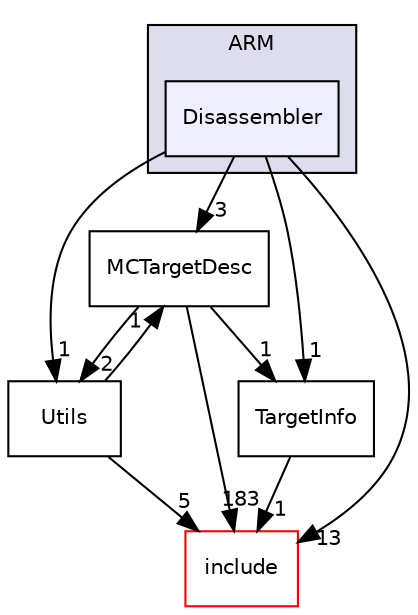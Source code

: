 digraph "lib/Target/ARM/Disassembler" {
  bgcolor=transparent;
  compound=true
  node [ fontsize="10", fontname="Helvetica"];
  edge [ labelfontsize="10", labelfontname="Helvetica"];
  subgraph clusterdir_4394675d1fa84070817ace1e93b57e8a {
    graph [ bgcolor="#ddddee", pencolor="black", label="ARM" fontname="Helvetica", fontsize="10", URL="dir_4394675d1fa84070817ace1e93b57e8a.html"]
  dir_9284bacc593f864a459203e09e618af5 [shape=box, label="Disassembler", style="filled", fillcolor="#eeeeff", pencolor="black", URL="dir_9284bacc593f864a459203e09e618af5.html"];
  }
  dir_01936f0ac99a25b61f7f8770fcd2356f [shape=box label="MCTargetDesc" URL="dir_01936f0ac99a25b61f7f8770fcd2356f.html"];
  dir_4e37b6fde532b2a91802f4c74b8b2743 [shape=box label="Utils" URL="dir_4e37b6fde532b2a91802f4c74b8b2743.html"];
  dir_d44c64559bbebec7f509842c48db8b23 [shape=box label="include" color="red" URL="dir_d44c64559bbebec7f509842c48db8b23.html"];
  dir_e74ffd2db7d0965c485dd377d7fa07ac [shape=box label="TargetInfo" URL="dir_e74ffd2db7d0965c485dd377d7fa07ac.html"];
  dir_01936f0ac99a25b61f7f8770fcd2356f->dir_4e37b6fde532b2a91802f4c74b8b2743 [headlabel="2", labeldistance=1.5 headhref="dir_000115_000117.html"];
  dir_01936f0ac99a25b61f7f8770fcd2356f->dir_d44c64559bbebec7f509842c48db8b23 [headlabel="183", labeldistance=1.5 headhref="dir_000115_000001.html"];
  dir_01936f0ac99a25b61f7f8770fcd2356f->dir_e74ffd2db7d0965c485dd377d7fa07ac [headlabel="1", labeldistance=1.5 headhref="dir_000115_000116.html"];
  dir_9284bacc593f864a459203e09e618af5->dir_01936f0ac99a25b61f7f8770fcd2356f [headlabel="3", labeldistance=1.5 headhref="dir_000114_000115.html"];
  dir_9284bacc593f864a459203e09e618af5->dir_4e37b6fde532b2a91802f4c74b8b2743 [headlabel="1", labeldistance=1.5 headhref="dir_000114_000117.html"];
  dir_9284bacc593f864a459203e09e618af5->dir_d44c64559bbebec7f509842c48db8b23 [headlabel="13", labeldistance=1.5 headhref="dir_000114_000001.html"];
  dir_9284bacc593f864a459203e09e618af5->dir_e74ffd2db7d0965c485dd377d7fa07ac [headlabel="1", labeldistance=1.5 headhref="dir_000114_000116.html"];
  dir_4e37b6fde532b2a91802f4c74b8b2743->dir_01936f0ac99a25b61f7f8770fcd2356f [headlabel="1", labeldistance=1.5 headhref="dir_000117_000115.html"];
  dir_4e37b6fde532b2a91802f4c74b8b2743->dir_d44c64559bbebec7f509842c48db8b23 [headlabel="5", labeldistance=1.5 headhref="dir_000117_000001.html"];
  dir_e74ffd2db7d0965c485dd377d7fa07ac->dir_d44c64559bbebec7f509842c48db8b23 [headlabel="1", labeldistance=1.5 headhref="dir_000116_000001.html"];
}
